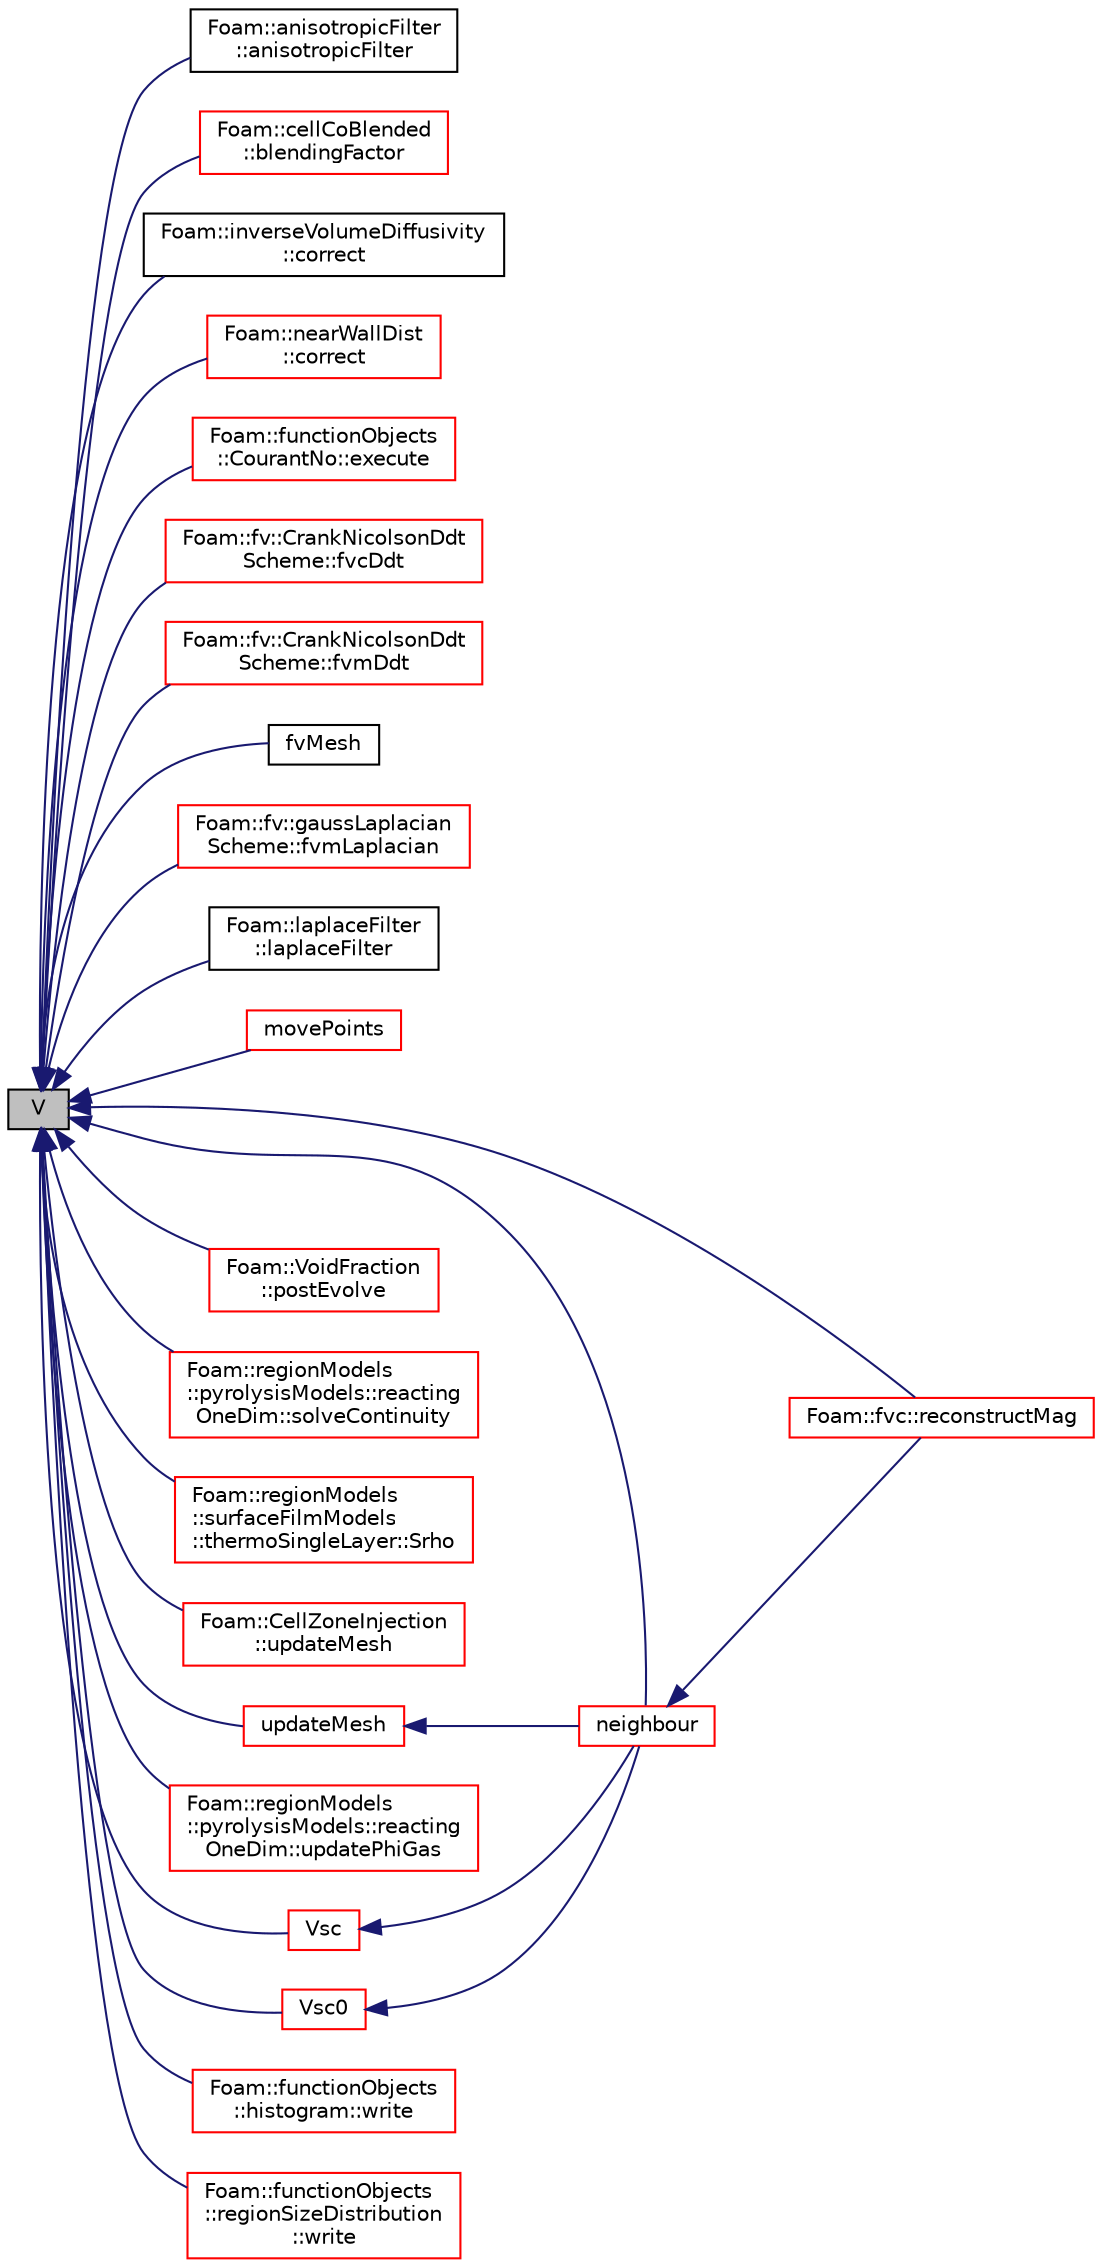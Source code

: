 digraph "V"
{
  bgcolor="transparent";
  edge [fontname="Helvetica",fontsize="10",labelfontname="Helvetica",labelfontsize="10"];
  node [fontname="Helvetica",fontsize="10",shape=record];
  rankdir="LR";
  Node1 [label="V",height=0.2,width=0.4,color="black", fillcolor="grey75", style="filled", fontcolor="black"];
  Node1 -> Node2 [dir="back",color="midnightblue",fontsize="10",style="solid",fontname="Helvetica"];
  Node2 [label="Foam::anisotropicFilter\l::anisotropicFilter",height=0.2,width=0.4,color="black",URL="$a00059.html#a1054a3bdd9be3f4b6109caf21ffcf3b9",tooltip="Construct from components. "];
  Node1 -> Node3 [dir="back",color="midnightblue",fontsize="10",style="solid",fontname="Helvetica"];
  Node3 [label="Foam::cellCoBlended\l::blendingFactor",height=0.2,width=0.4,color="red",URL="$a00206.html#a82617bba2d0f481ec5866b91793d5703",tooltip="Return the face-based blending factor. "];
  Node1 -> Node4 [dir="back",color="midnightblue",fontsize="10",style="solid",fontname="Helvetica"];
  Node4 [label="Foam::inverseVolumeDiffusivity\l::correct",height=0.2,width=0.4,color="black",URL="$a01189.html#a3ae44b28050c3aa494c1d8e18cf618c1",tooltip="Correct the motion diffusivity. "];
  Node1 -> Node5 [dir="back",color="midnightblue",fontsize="10",style="solid",fontname="Helvetica"];
  Node5 [label="Foam::nearWallDist\l::correct",height=0.2,width=0.4,color="red",URL="$a01613.html#a3ae44b28050c3aa494c1d8e18cf618c1",tooltip="Correct for mesh geom/topo changes. "];
  Node1 -> Node6 [dir="back",color="midnightblue",fontsize="10",style="solid",fontname="Helvetica"];
  Node6 [label="Foam::functionObjects\l::CourantNo::execute",height=0.2,width=0.4,color="red",URL="$a00428.html#a61af3e60b94ae3e748f6fbac1e794af7",tooltip="Execute, currently does nothing. "];
  Node1 -> Node7 [dir="back",color="midnightblue",fontsize="10",style="solid",fontname="Helvetica"];
  Node7 [label="Foam::fv::CrankNicolsonDdt\lScheme::fvcDdt",height=0.2,width=0.4,color="red",URL="$a00439.html#a2b9a1541ce06c457e16e2cb676f67e46"];
  Node1 -> Node8 [dir="back",color="midnightblue",fontsize="10",style="solid",fontname="Helvetica"];
  Node8 [label="Foam::fv::CrankNicolsonDdt\lScheme::fvmDdt",height=0.2,width=0.4,color="red",URL="$a00439.html#a8602a98a4ac41054bb3dcf8adc93b94b"];
  Node1 -> Node9 [dir="back",color="midnightblue",fontsize="10",style="solid",fontname="Helvetica"];
  Node9 [label="fvMesh",height=0.2,width=0.4,color="black",URL="$a00889.html#a0c27d0e427e192f6dd4cd0efe7fb3baa",tooltip="Construct from IOobject. "];
  Node1 -> Node10 [dir="back",color="midnightblue",fontsize="10",style="solid",fontname="Helvetica"];
  Node10 [label="Foam::fv::gaussLaplacian\lScheme::fvmLaplacian",height=0.2,width=0.4,color="red",URL="$a00919.html#ac363258e34a38773cd5e029506a4b945"];
  Node1 -> Node11 [dir="back",color="midnightblue",fontsize="10",style="solid",fontname="Helvetica"];
  Node11 [label="Foam::laplaceFilter\l::laplaceFilter",height=0.2,width=0.4,color="black",URL="$a01294.html#a87f186f0b5de562cf1f79251fec52491",tooltip="Construct from components. "];
  Node1 -> Node12 [dir="back",color="midnightblue",fontsize="10",style="solid",fontname="Helvetica"];
  Node12 [label="movePoints",height=0.2,width=0.4,color="red",URL="$a00889.html#a3693c648bea2e99054cbbb75d4bf4e4d",tooltip="Move points, returns volumes swept by faces in motion. "];
  Node1 -> Node13 [dir="back",color="midnightblue",fontsize="10",style="solid",fontname="Helvetica"];
  Node13 [label="neighbour",height=0.2,width=0.4,color="red",URL="$a00889.html#a942a1cffef163625ee3408ae1f057dec",tooltip="Internal face neighbour. "];
  Node13 -> Node14 [dir="back",color="midnightblue",fontsize="10",style="solid",fontname="Helvetica"];
  Node14 [label="Foam::fvc::reconstructMag",height=0.2,width=0.4,color="red",URL="$a11009.html#a29cdad91ee3fc2ac251ac2b4872557da"];
  Node1 -> Node15 [dir="back",color="midnightblue",fontsize="10",style="solid",fontname="Helvetica"];
  Node15 [label="Foam::VoidFraction\l::postEvolve",height=0.2,width=0.4,color="red",URL="$a02904.html#a0bf23f36eb3424966e359419a566eb0a",tooltip="Post-evolve hook. "];
  Node1 -> Node14 [dir="back",color="midnightblue",fontsize="10",style="solid",fontname="Helvetica"];
  Node1 -> Node16 [dir="back",color="midnightblue",fontsize="10",style="solid",fontname="Helvetica"];
  Node16 [label="Foam::regionModels\l::pyrolysisModels::reacting\lOneDim::solveContinuity",height=0.2,width=0.4,color="red",URL="$a02135.html#a1a4c7f06441e29b9703723dfd2e5976d",tooltip="Solve continuity equation. "];
  Node1 -> Node17 [dir="back",color="midnightblue",fontsize="10",style="solid",fontname="Helvetica"];
  Node17 [label="Foam::regionModels\l::surfaceFilmModels\l::thermoSingleLayer::Srho",height=0.2,width=0.4,color="red",URL="$a02674.html#a0d934b56b1d65fceffbe07a692719aa2",tooltip="Return total mass source - Eulerian phase only. "];
  Node1 -> Node18 [dir="back",color="midnightblue",fontsize="10",style="solid",fontname="Helvetica"];
  Node18 [label="Foam::CellZoneInjection\l::updateMesh",height=0.2,width=0.4,color="red",URL="$a00243.html#ae5693a309a936ac1040dd48c2881677f",tooltip="Set injector locations when mesh is updated. "];
  Node1 -> Node19 [dir="back",color="midnightblue",fontsize="10",style="solid",fontname="Helvetica"];
  Node19 [label="updateMesh",height=0.2,width=0.4,color="red",URL="$a00889.html#a9c8cde0b192708d622d874f8cc2df66d",tooltip="Update mesh corresponding to the given map. "];
  Node19 -> Node13 [dir="back",color="midnightblue",fontsize="10",style="solid",fontname="Helvetica"];
  Node1 -> Node20 [dir="back",color="midnightblue",fontsize="10",style="solid",fontname="Helvetica"];
  Node20 [label="Foam::regionModels\l::pyrolysisModels::reacting\lOneDim::updatePhiGas",height=0.2,width=0.4,color="red",URL="$a02135.html#a7929b3edb2e13e93a3e98e85bfd45b43",tooltip="Update enthalpy flux for pyrolysis gases. "];
  Node1 -> Node21 [dir="back",color="midnightblue",fontsize="10",style="solid",fontname="Helvetica"];
  Node21 [label="Vsc",height=0.2,width=0.4,color="red",URL="$a00889.html#a7dc9aff275702593c6a5373330a5397f",tooltip="Return sub-cycle cell volumes. "];
  Node21 -> Node13 [dir="back",color="midnightblue",fontsize="10",style="solid",fontname="Helvetica"];
  Node1 -> Node22 [dir="back",color="midnightblue",fontsize="10",style="solid",fontname="Helvetica"];
  Node22 [label="Vsc0",height=0.2,width=0.4,color="red",URL="$a00889.html#a56b81decf9a2b36a2786e30ccb725f1e",tooltip="Return sub-cycl old-time cell volumes. "];
  Node22 -> Node13 [dir="back",color="midnightblue",fontsize="10",style="solid",fontname="Helvetica"];
  Node1 -> Node23 [dir="back",color="midnightblue",fontsize="10",style="solid",fontname="Helvetica"];
  Node23 [label="Foam::functionObjects\l::histogram::write",height=0.2,width=0.4,color="red",URL="$a01025.html#aac759501cf6c7895a70eecbef0226ae1",tooltip="Calculate the histogram and write. "];
  Node1 -> Node24 [dir="back",color="midnightblue",fontsize="10",style="solid",fontname="Helvetica"];
  Node24 [label="Foam::functionObjects\l::regionSizeDistribution\l::write",height=0.2,width=0.4,color="red",URL="$a02189.html#aac759501cf6c7895a70eecbef0226ae1",tooltip="Calculate the regionSizeDistribution and write. "];
}
